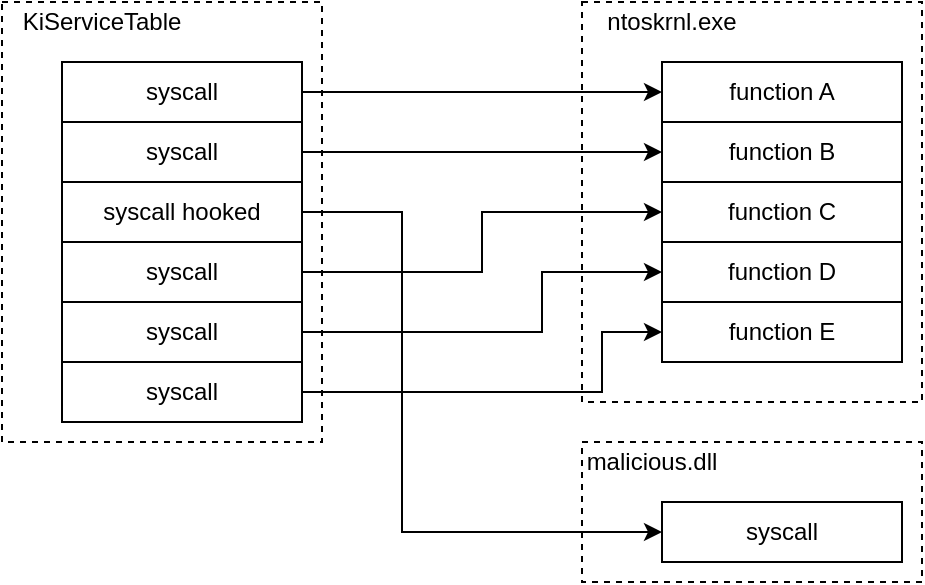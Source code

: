 <mxfile version="13.4.2" type="device"><diagram id="Y_3987W3hf_Fx_tYLbAs" name="Page-1"><mxGraphModel dx="1037" dy="539" grid="1" gridSize="10" guides="1" tooltips="1" connect="1" arrows="1" fold="1" page="1" pageScale="1" pageWidth="850" pageHeight="1100" math="0" shadow="0"><root><mxCell id="0"/><mxCell id="1" parent="0"/><mxCell id="mcxLPkc9O5n_5wTego-U-27" style="edgeStyle=orthogonalEdgeStyle;rounded=0;orthogonalLoop=1;jettySize=auto;html=1;entryX=0;entryY=0.5;entryDx=0;entryDy=0;" edge="1" parent="1" source="mcxLPkc9O5n_5wTego-U-1" target="mcxLPkc9O5n_5wTego-U-25"><mxGeometry relative="1" as="geometry"><Array as="points"><mxPoint x="300" y="325"/><mxPoint x="300" y="485"/></Array></mxGeometry></mxCell><mxCell id="mcxLPkc9O5n_5wTego-U-1" value="syscall hooked" style="rounded=0;whiteSpace=wrap;html=1;" vertex="1" parent="1"><mxGeometry x="130" y="310" width="120" height="30" as="geometry"/></mxCell><mxCell id="mcxLPkc9O5n_5wTego-U-21" style="edgeStyle=orthogonalEdgeStyle;rounded=0;orthogonalLoop=1;jettySize=auto;html=1;entryX=0;entryY=0.5;entryDx=0;entryDy=0;" edge="1" parent="1" source="mcxLPkc9O5n_5wTego-U-6" target="mcxLPkc9O5n_5wTego-U-18"><mxGeometry relative="1" as="geometry"/></mxCell><mxCell id="mcxLPkc9O5n_5wTego-U-6" value="syscall" style="rounded=0;whiteSpace=wrap;html=1;" vertex="1" parent="1"><mxGeometry x="130" y="280" width="120" height="30" as="geometry"/></mxCell><mxCell id="mcxLPkc9O5n_5wTego-U-23" style="edgeStyle=orthogonalEdgeStyle;rounded=0;orthogonalLoop=1;jettySize=auto;html=1;entryX=0;entryY=0.5;entryDx=0;entryDy=0;" edge="1" parent="1" source="mcxLPkc9O5n_5wTego-U-7" target="mcxLPkc9O5n_5wTego-U-16"><mxGeometry relative="1" as="geometry"><Array as="points"><mxPoint x="370" y="385"/><mxPoint x="370" y="355"/></Array></mxGeometry></mxCell><mxCell id="mcxLPkc9O5n_5wTego-U-7" value="syscall" style="rounded=0;whiteSpace=wrap;html=1;" vertex="1" parent="1"><mxGeometry x="130" y="370" width="120" height="30" as="geometry"/></mxCell><mxCell id="mcxLPkc9O5n_5wTego-U-24" style="edgeStyle=orthogonalEdgeStyle;rounded=0;orthogonalLoop=1;jettySize=auto;html=1;entryX=0;entryY=0.5;entryDx=0;entryDy=0;" edge="1" parent="1" source="mcxLPkc9O5n_5wTego-U-8" target="mcxLPkc9O5n_5wTego-U-15"><mxGeometry relative="1" as="geometry"><Array as="points"><mxPoint x="400" y="415"/><mxPoint x="400" y="385"/></Array></mxGeometry></mxCell><mxCell id="mcxLPkc9O5n_5wTego-U-8" value="syscall" style="rounded=0;whiteSpace=wrap;html=1;" vertex="1" parent="1"><mxGeometry x="130" y="400" width="120" height="30" as="geometry"/></mxCell><mxCell id="mcxLPkc9O5n_5wTego-U-22" style="edgeStyle=orthogonalEdgeStyle;rounded=0;orthogonalLoop=1;jettySize=auto;html=1;entryX=0;entryY=0.5;entryDx=0;entryDy=0;" edge="1" parent="1" source="mcxLPkc9O5n_5wTego-U-9" target="mcxLPkc9O5n_5wTego-U-17"><mxGeometry relative="1" as="geometry"/></mxCell><mxCell id="mcxLPkc9O5n_5wTego-U-9" value="syscall" style="rounded=0;whiteSpace=wrap;html=1;" vertex="1" parent="1"><mxGeometry x="130" y="340" width="120" height="30" as="geometry"/></mxCell><mxCell id="mcxLPkc9O5n_5wTego-U-20" style="edgeStyle=orthogonalEdgeStyle;rounded=0;orthogonalLoop=1;jettySize=auto;html=1;entryX=0;entryY=0.5;entryDx=0;entryDy=0;" edge="1" parent="1" source="mcxLPkc9O5n_5wTego-U-10" target="mcxLPkc9O5n_5wTego-U-14"><mxGeometry relative="1" as="geometry"/></mxCell><mxCell id="mcxLPkc9O5n_5wTego-U-10" value="syscall" style="rounded=0;whiteSpace=wrap;html=1;" vertex="1" parent="1"><mxGeometry x="130" y="250" width="120" height="30" as="geometry"/></mxCell><mxCell id="mcxLPkc9O5n_5wTego-U-12" value="KiServiceTable" style="text;html=1;strokeColor=none;fillColor=none;align=center;verticalAlign=middle;whiteSpace=wrap;rounded=0;" vertex="1" parent="1"><mxGeometry x="100" y="220" width="100" height="20" as="geometry"/></mxCell><mxCell id="mcxLPkc9O5n_5wTego-U-14" value="function A" style="rounded=0;whiteSpace=wrap;html=1;" vertex="1" parent="1"><mxGeometry x="430" y="250" width="120" height="30" as="geometry"/></mxCell><mxCell id="mcxLPkc9O5n_5wTego-U-15" value="function E" style="rounded=0;whiteSpace=wrap;html=1;" vertex="1" parent="1"><mxGeometry x="430" y="370" width="120" height="30" as="geometry"/></mxCell><mxCell id="mcxLPkc9O5n_5wTego-U-16" value="function D" style="rounded=0;whiteSpace=wrap;html=1;" vertex="1" parent="1"><mxGeometry x="430" y="340" width="120" height="30" as="geometry"/></mxCell><mxCell id="mcxLPkc9O5n_5wTego-U-17" value="function C" style="rounded=0;whiteSpace=wrap;html=1;" vertex="1" parent="1"><mxGeometry x="430" y="310" width="120" height="30" as="geometry"/></mxCell><mxCell id="mcxLPkc9O5n_5wTego-U-18" value="function B" style="rounded=0;whiteSpace=wrap;html=1;" vertex="1" parent="1"><mxGeometry x="430" y="280" width="120" height="30" as="geometry"/></mxCell><mxCell id="mcxLPkc9O5n_5wTego-U-19" value="ntoskrnl.exe" style="text;html=1;strokeColor=none;fillColor=none;align=center;verticalAlign=middle;whiteSpace=wrap;rounded=0;" vertex="1" parent="1"><mxGeometry x="390" y="220" width="90" height="20" as="geometry"/></mxCell><mxCell id="mcxLPkc9O5n_5wTego-U-25" value="syscall" style="rounded=0;whiteSpace=wrap;html=1;" vertex="1" parent="1"><mxGeometry x="430" y="470" width="120" height="30" as="geometry"/></mxCell><mxCell id="mcxLPkc9O5n_5wTego-U-26" value="malicious.dll" style="text;html=1;strokeColor=none;fillColor=none;align=center;verticalAlign=middle;whiteSpace=wrap;rounded=0;" vertex="1" parent="1"><mxGeometry x="380" y="440" width="90" height="20" as="geometry"/></mxCell><mxCell id="mcxLPkc9O5n_5wTego-U-29" value="" style="rounded=0;whiteSpace=wrap;html=1;fillColor=none;dashed=1;" vertex="1" parent="1"><mxGeometry x="390" y="220" width="170" height="200" as="geometry"/></mxCell><mxCell id="mcxLPkc9O5n_5wTego-U-30" value="" style="rounded=0;whiteSpace=wrap;html=1;dashed=1;fillColor=none;" vertex="1" parent="1"><mxGeometry x="390" y="440" width="170" height="70" as="geometry"/></mxCell><mxCell id="mcxLPkc9O5n_5wTego-U-31" value="" style="rounded=0;whiteSpace=wrap;html=1;dashed=1;fillColor=none;" vertex="1" parent="1"><mxGeometry x="100" y="220" width="160" height="220" as="geometry"/></mxCell></root></mxGraphModel></diagram></mxfile>